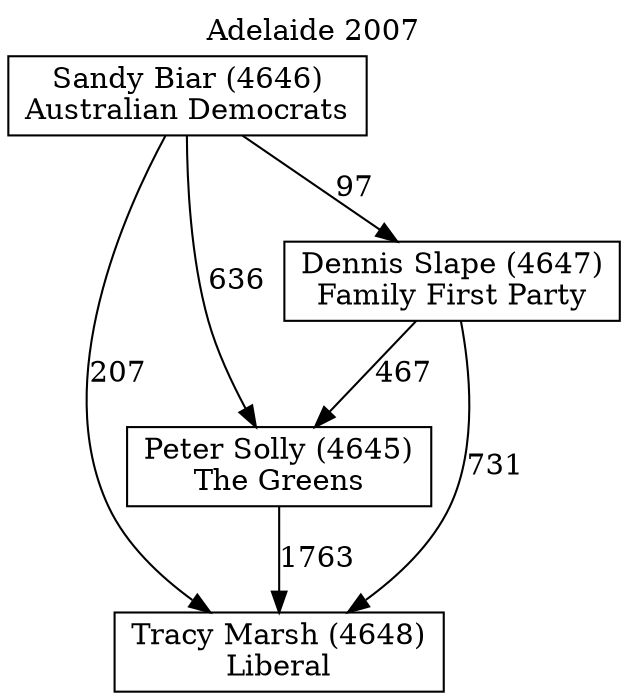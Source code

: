 // House preference flow
digraph "Tracy Marsh (4648)_Adelaide_2007" {
	graph [label="Adelaide 2007" labelloc=t mclimit=10]
	node [shape=box]
	"Tracy Marsh (4648)" [label="Tracy Marsh (4648)
Liberal"]
	"Peter Solly (4645)" [label="Peter Solly (4645)
The Greens"]
	"Dennis Slape (4647)" [label="Dennis Slape (4647)
Family First Party"]
	"Sandy Biar (4646)" [label="Sandy Biar (4646)
Australian Democrats"]
	"Peter Solly (4645)" -> "Tracy Marsh (4648)" [label=1763]
	"Dennis Slape (4647)" -> "Peter Solly (4645)" [label=467]
	"Sandy Biar (4646)" -> "Dennis Slape (4647)" [label=97]
	"Dennis Slape (4647)" -> "Tracy Marsh (4648)" [label=731]
	"Sandy Biar (4646)" -> "Tracy Marsh (4648)" [label=207]
	"Sandy Biar (4646)" -> "Peter Solly (4645)" [label=636]
}
